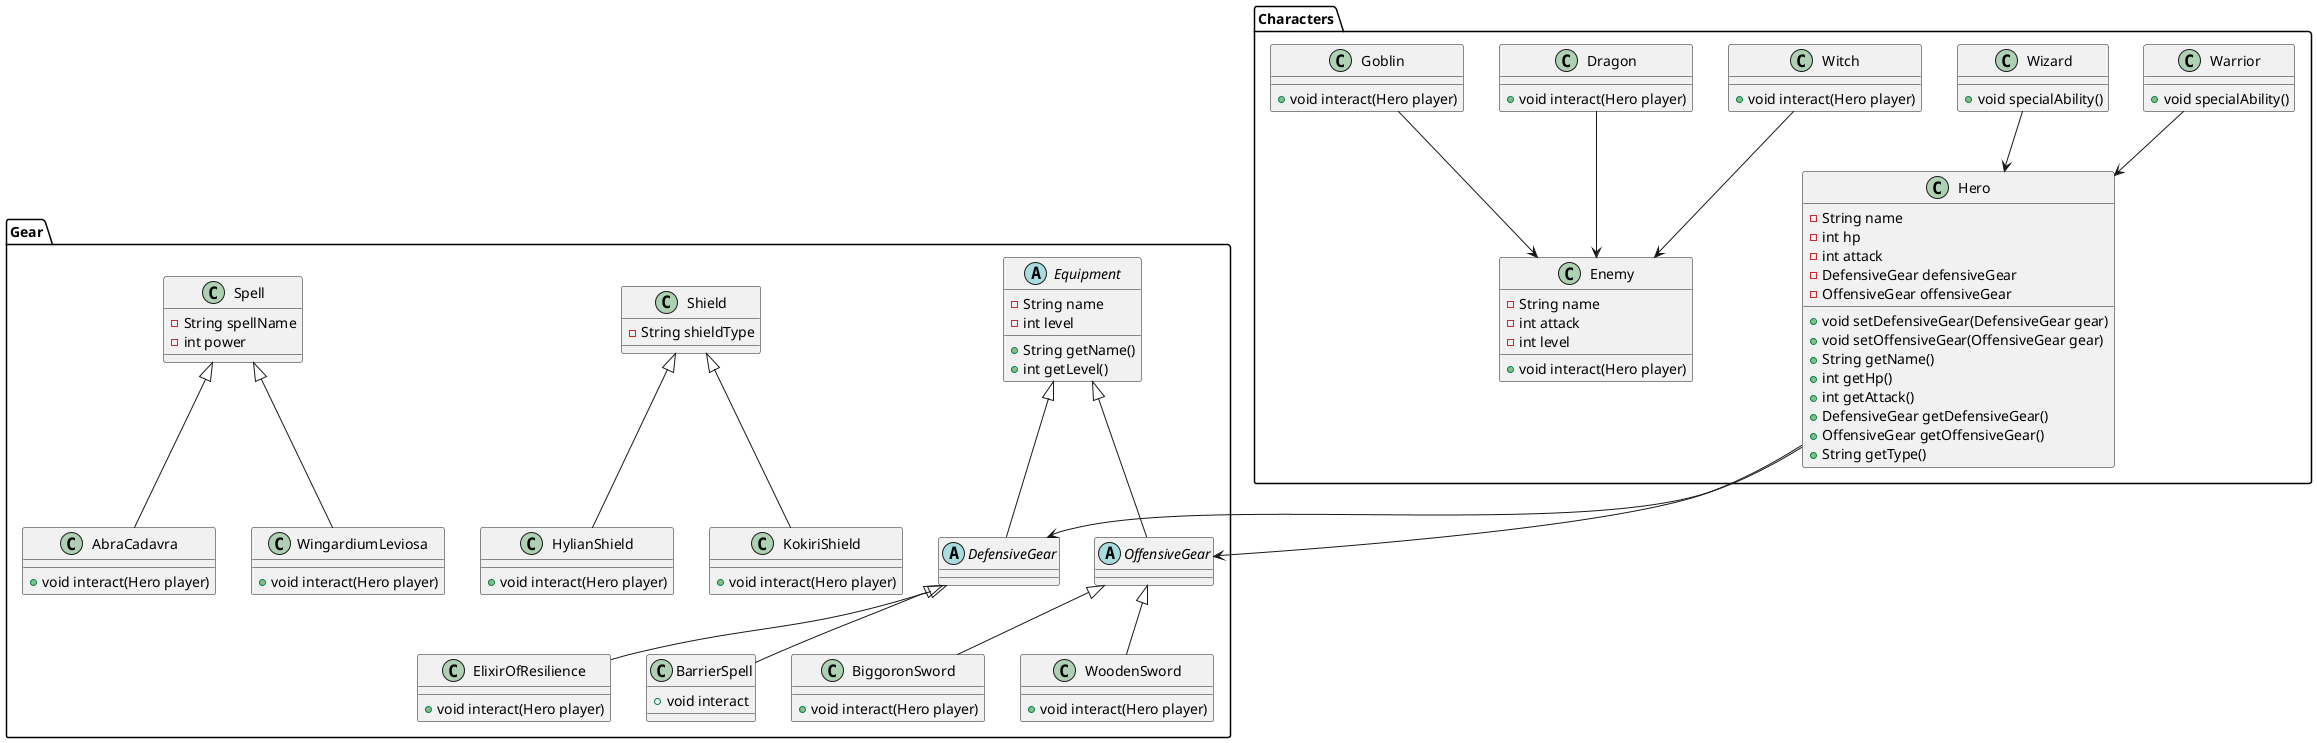 @startuml

package Characters {
    class Hero {
        - String name
        - int hp
        - int attack
        - DefensiveGear defensiveGear
        - OffensiveGear offensiveGear
        + void setDefensiveGear(DefensiveGear gear)
        + void setOffensiveGear(OffensiveGear gear)
        + String getName()
        + int getHp()
        + int getAttack()
        + DefensiveGear getDefensiveGear()
        + OffensiveGear getOffensiveGear()
        + String getType()
    }

    class Warrior {
        + void specialAbility()
    }

    class Wizard {
+ void specialAbility()
    }

    class Enemy {
        - String name
        - int attack
        - int level
        + void interact(Hero player)
    }

    class Dragon {
        + void interact(Hero player)
    }

    class Goblin {
        + void interact(Hero player)
    }

    class Witch {
        + void interact(Hero player)
    }
}

package Gear {
    abstract class Equipment {
        - String name
        - int level
        + String getName()
        + int getLevel()
    }

    abstract class DefensiveGear extends Equipment {
    }

    abstract class OffensiveGear extends Equipment {
    }

    class Shield {
        - String shieldType
    }

    class HylianShield extends Shield {
        + void interact(Hero player)
    }

    class KokiriShield extends Shield {
        + void interact(Hero player)
    }

    class ElixirOfResilience extends DefensiveGear {
        + void interact(Hero player)
    }

    class BarrierSpell extends DefensiveGear {
     + void interact
     }

    class BiggoronSword extends OffensiveGear {
        + void interact(Hero player)
    }

    class WoodenSword extends OffensiveGear {
        + void interact(Hero player)
    }

    class Spell {
        - String spellName
        - int power
    }

    class AbraCadavra extends Spell {
        + void interact(Hero player)
    }

    class WingardiumLeviosa extends Spell {
        + void interact(Hero player)
    }
}

Hero --> OffensiveGear
Hero --> DefensiveGear
Warrior --> Hero
Wizard --> Hero

Dragon --> Enemy
Goblin --> Enemy
Witch --> Enemy



@enduml
